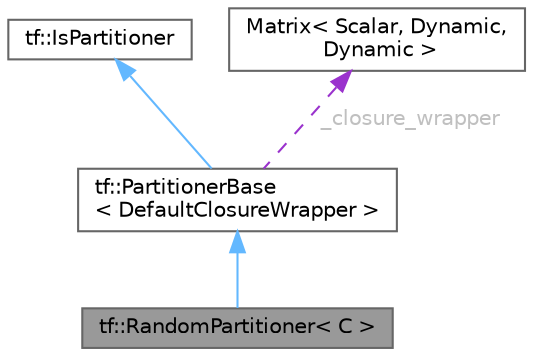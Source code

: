 digraph "tf::RandomPartitioner&lt; C &gt;"
{
 // LATEX_PDF_SIZE
  bgcolor="transparent";
  edge [fontname=Helvetica,fontsize=10,labelfontname=Helvetica,labelfontsize=10];
  node [fontname=Helvetica,fontsize=10,shape=box,height=0.2,width=0.4];
  Node1 [id="Node000001",label="tf::RandomPartitioner\< C \>",height=0.2,width=0.4,color="gray40", fillcolor="grey60", style="filled", fontcolor="black",tooltip="class to construct a random partitioner for scheduling parallel algorithms"];
  Node2 -> Node1 [id="edge1_Node000001_Node000002",dir="back",color="steelblue1",style="solid",tooltip=" "];
  Node2 [id="Node000002",label="tf::PartitionerBase\l\< DefaultClosureWrapper \>",height=0.2,width=0.4,color="gray40", fillcolor="white", style="filled",URL="$classtf_1_1_partitioner_base.html",tooltip=" "];
  Node3 -> Node2 [id="edge2_Node000002_Node000003",dir="back",color="steelblue1",style="solid",tooltip=" "];
  Node3 [id="Node000003",label="tf::IsPartitioner",height=0.2,width=0.4,color="gray40", fillcolor="white", style="filled",URL="$structtf_1_1_is_partitioner.html",tooltip=" "];
  Node4 -> Node2 [id="edge3_Node000002_Node000004",dir="back",color="darkorchid3",style="dashed",tooltip=" ",label=" _closure_wrapper",fontcolor="grey" ];
  Node4 [id="Node000004",label="Matrix\< Scalar, Dynamic,\l Dynamic \>",height=0.2,width=0.4,color="gray40", fillcolor="white", style="filled",URL="$class_matrix.html",tooltip=" "];
}
